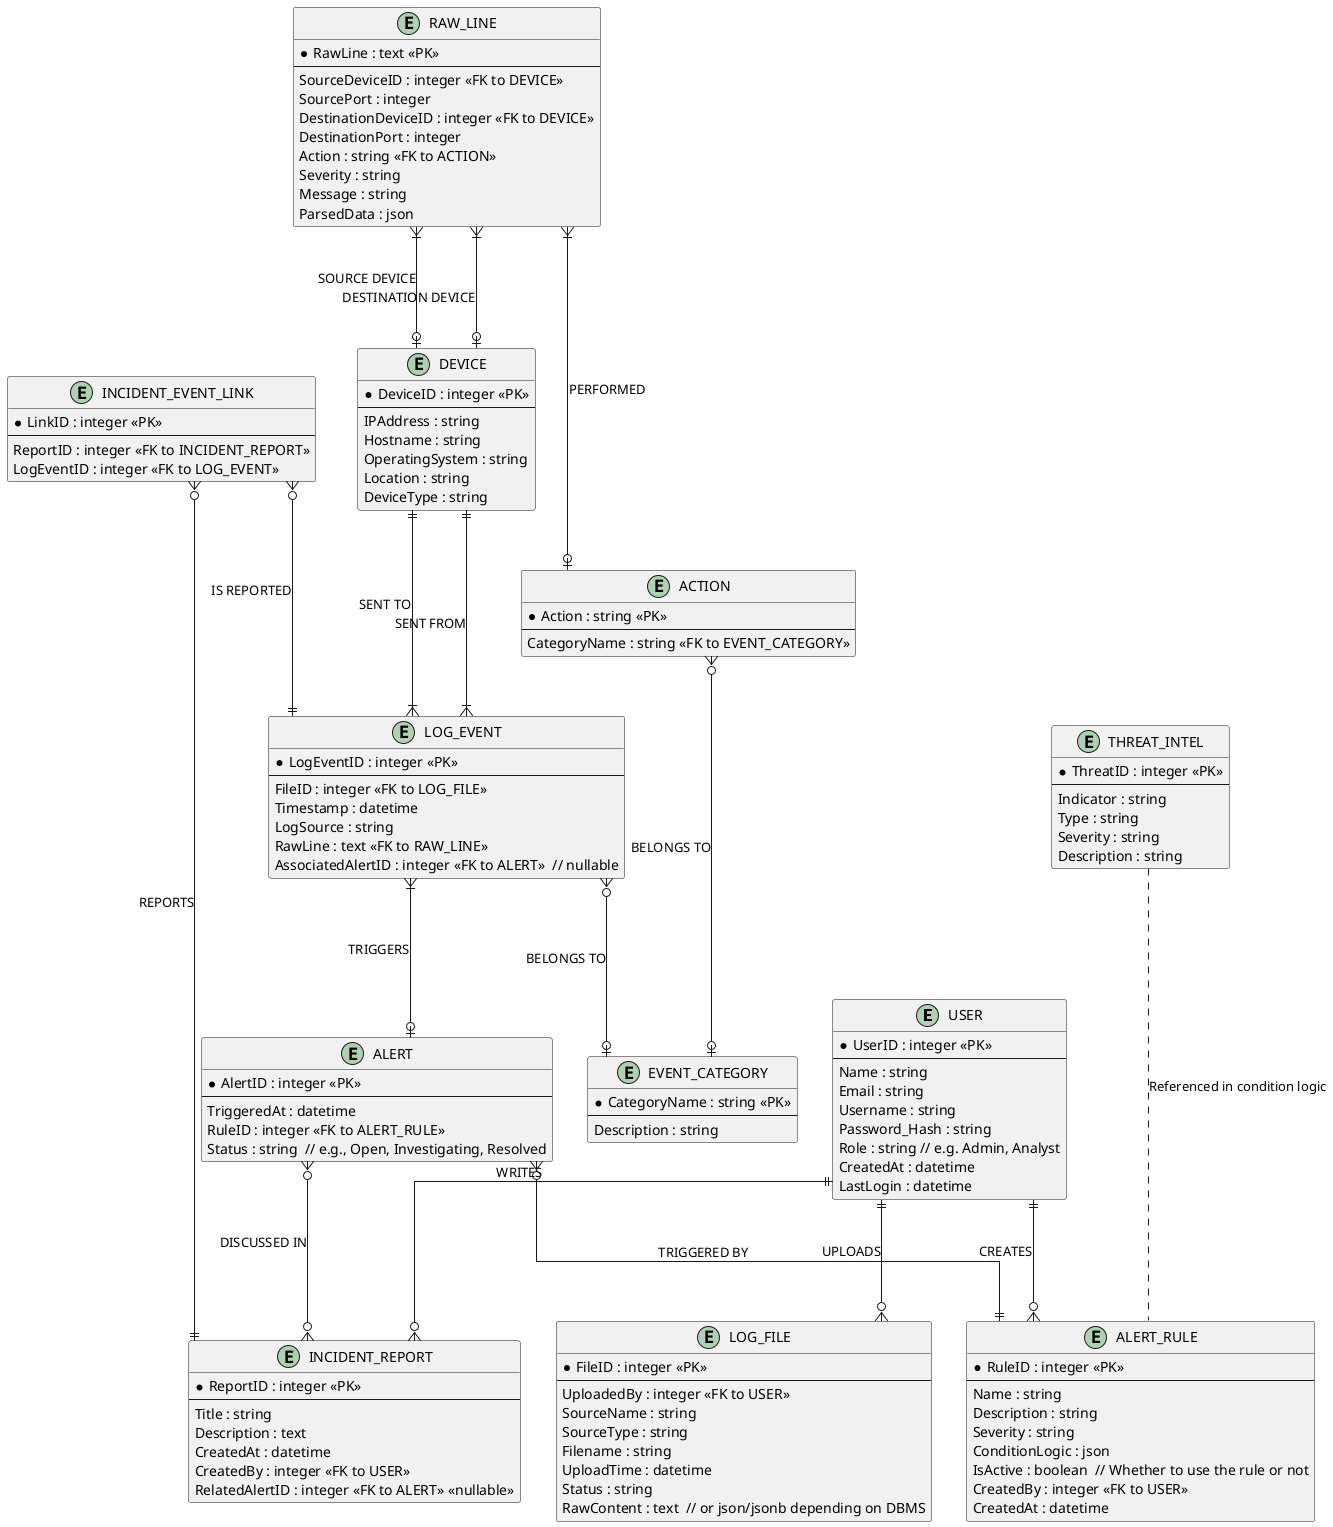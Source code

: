 @startuml

skinparam linetype ortho

entity "USER" {
  * UserID : integer <<PK>>
  --
  Name : string
  Email : string
  Username : string
  Password_Hash : string
  Role : string // e.g. Admin, Analyst
  CreatedAt : datetime
  LastLogin : datetime
}

entity "LOG_FILE" {
  * FileID : integer <<PK>>
  --
  UploadedBy : integer <<FK to USER>>
  SourceName : string
  SourceType : string
  Filename : string
  UploadTime : datetime
  Status : string
  RawContent : text  // or json/jsonb depending on DBMS
}

entity "LOG_EVENT" {
  * LogEventID : integer <<PK>>
  --
  FileID : integer <<FK to LOG_FILE>>
  Timestamp : datetime
  LogSource : string
  RawLine : text <<FK to RAW_LINE>>
  AssociatedAlertID : integer <<FK to ALERT>>  // nullable
}

entity "RAW_LINE" {
  * RawLine : text <<PK>>
  --
  SourceDeviceID : integer <<FK to DEVICE>>
  SourcePort : integer
  DestinationDeviceID : integer <<FK to DEVICE>>
  DestinationPort : integer
  Action : string <<FK to ACTION>>
  Severity : string
  Message : string
  ParsedData : json
}

entity "ACTION" {
  * Action : string <<PK>>
  --
  CategoryName : string <<FK to EVENT_CATEGORY>>
}

entity "EVENT_CATEGORY" {
  * CategoryName : string <<PK>>
  --
  Description : string
}

entity "ALERT" {
  * AlertID : integer <<PK>>
  --
  TriggeredAt : datetime
  RuleID : integer <<FK to ALERT_RULE>>
  Status : string  // e.g., Open, Investigating, Resolved
}

entity "DEVICE" {
  * DeviceID : integer <<PK>>
  --
  IPAddress : string
  Hostname : string
  OperatingSystem : string
  Location : string
  DeviceType : string
}

entity "INCIDENT_REPORT" {
  * ReportID : integer <<PK>>
  --
  Title : string
  Description : text
  CreatedAt : datetime
  CreatedBy : integer <<FK to USER>>
  RelatedAlertID : integer <<FK to ALERT>> <<nullable>>
}

entity "INCIDENT_EVENT_LINK" {
  * LinkID : integer <<PK>>
  --
  ReportID : integer <<FK to INCIDENT_REPORT>>
  LogEventID : integer <<FK to LOG_EVENT>>
}

entity "ALERT_RULE" {
  * RuleID : integer <<PK>>
  --
  Name : string
  Description : string
  Severity : string
  ConditionLogic : json
  IsActive : boolean  // Whether to use the rule or not
  CreatedBy : integer <<FK to USER>>
  CreatedAt : datetime
}

entity "THREAT_INTEL" {
  * ThreatID : integer <<PK>>
  --
  Indicator : string
  Type : string
  Severity : string
  Description : string
}

'Regular relationships with cardinality'
INCIDENT_EVENT_LINK }o---|| INCIDENT_REPORT : "REPORTS"
INCIDENT_EVENT_LINK }o---|| LOG_EVENT : "IS REPORTED"
USER ||---o{ LOG_FILE : "UPLOADS"
USER ||---o{ ALERT_RULE : "CREATES"
USER ||---o{ INCIDENT_REPORT : "WRITES"
DEVICE ||---|{ LOG_EVENT : "SENT TO"
DEVICE ||---|{ LOG_EVENT : "SENT FROM"
ALERT }o---|| ALERT_RULE : "TRIGGERED BY"
LOG_EVENT }|---o| ALERT : "TRIGGERS"
THREAT_INTEL ..... ALERT_RULE : "Referenced in condition logic"
ALERT }o---o{ INCIDENT_REPORT : "DISCUSSED IN"
LOG_EVENT }o---o| EVENT_CATEGORY : "BELONGS TO"
RAW_LINE }|---o| DEVICE : "SOURCE DEVICE"
RAW_LINE }|---o| DEVICE : "DESTINATION DEVICE"
RAW_LINE }|---o| ACTION : "PERFORMED"
ACTION }o---o| EVENT_CATEGORY : "BELONGS TO"

@enduml

